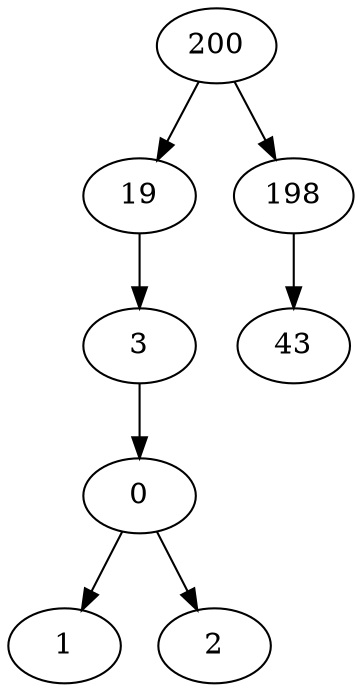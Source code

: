 digraph arbol {200 -> 19[Label=4];
3 -> 0[Label=1];
19 -> 3[Label=8];
0 -> 1[Label=3];
0 -> 2[Label=2];
198 -> 43[Label=10];
200 -> 198[Label=9];
}